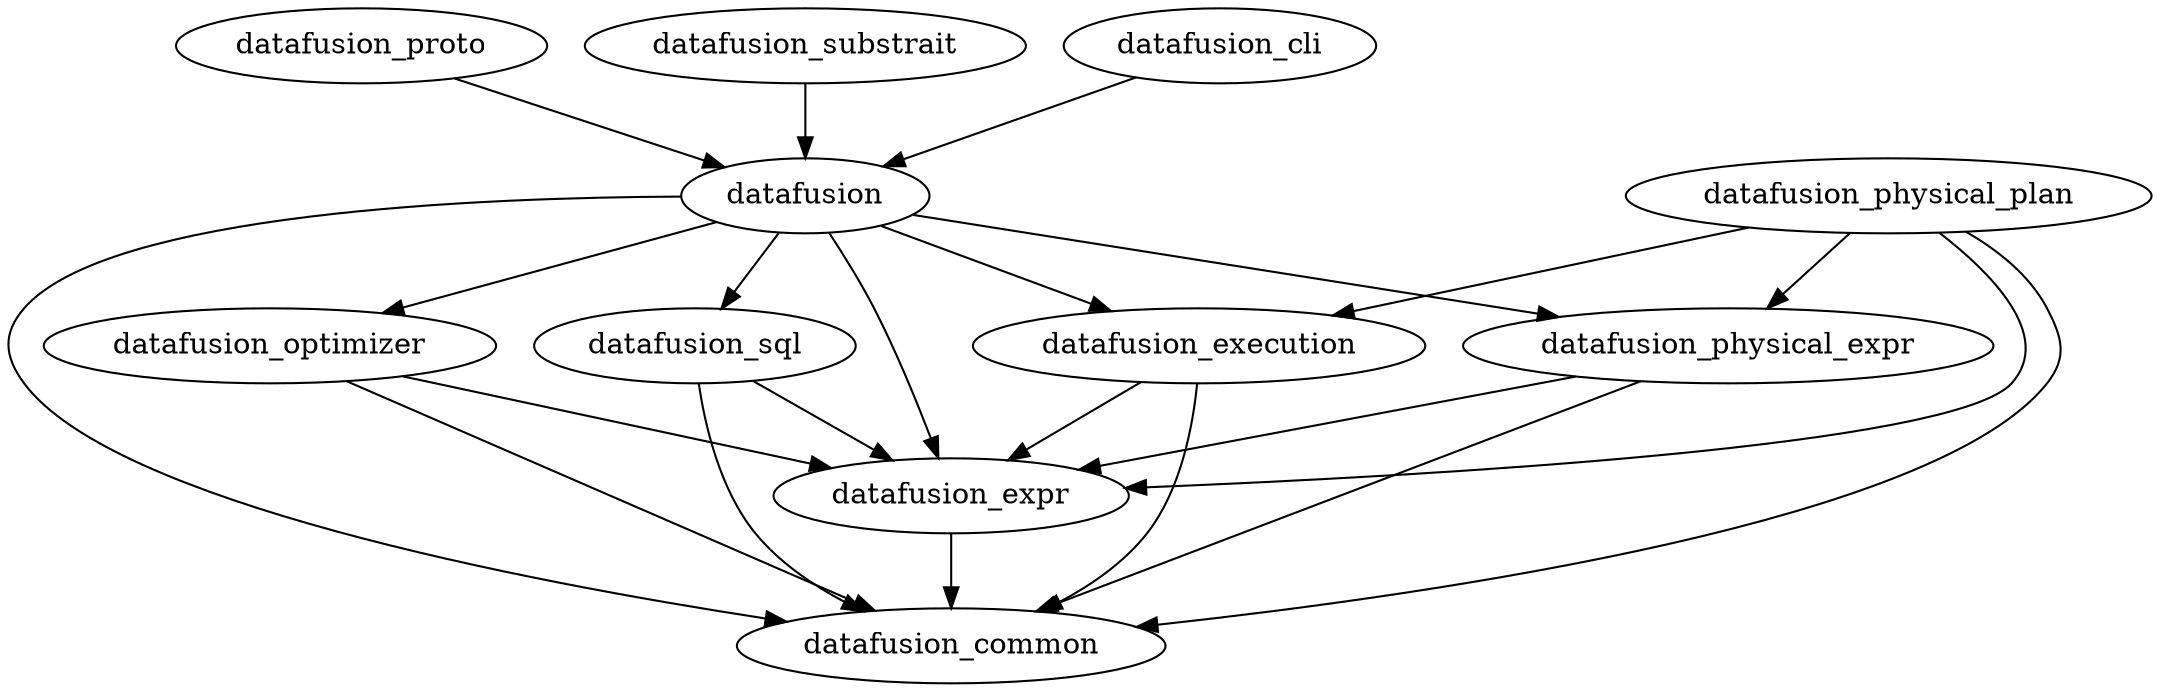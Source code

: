 // Licensed to the Apache Software Foundation (ASF) under one
// or more contributor license agreements.  See the NOTICE file
// distributed with this work for additional information
// regarding copyright ownership.  The ASF licenses this file
// to you under the Apache License, Version 2.0 (the
// "License"); you may not use this file except in compliance
// with the License.  You may obtain a copy of the License at
//
//   http://www.apache.org/licenses/LICENSE-2.0
//
// Unless required by applicable law or agreed to in writing,
// software distributed under the License is distributed on an
// "AS IS" BASIS, WITHOUT WARRANTIES OR CONDITIONS OF ANY
// KIND, either express or implied.  See the License for the
// specific language governing permissions and limitations
// under the License.

digraph G {

    datafusion_common

	datafusion_expr -> datafusion_common

	datafusion_sql -> datafusion_common
	datafusion_sql -> datafusion_expr

	datafusion_optimizer -> datafusion_common
	datafusion_optimizer -> datafusion_expr

	datafusion_physical_expr -> datafusion_common
	datafusion_physical_expr -> datafusion_expr

        datafusion_execution -> datafusion_common
        datafusion_execution -> datafusion_expr

    datafusion_physical_plan -> datafusion_common
    datafusion_physical_plan -> datafusion_execution
    datafusion_physical_plan -> datafusion_expr
    datafusion_physical_plan -> datafusion_physical_expr

	datafusion -> datafusion_common
        datafusion -> datafusion_execution
	datafusion -> datafusion_expr
	datafusion -> datafusion_optimizer
	datafusion -> datafusion_physical_expr
	datafusion -> datafusion_sql

	datafusion_proto -> datafusion

	datafusion_substrait -> datafusion

	datafusion_cli -> datafusion
}
